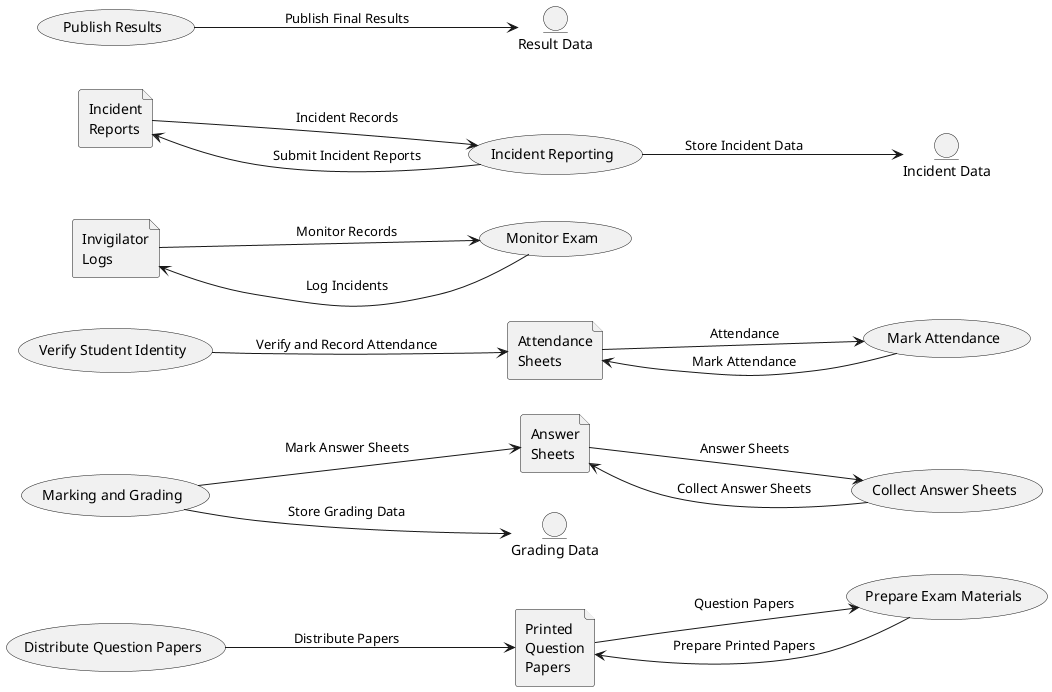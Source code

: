 @startuml

left to right direction
  file "Printed\nQuestion\nPapers" as A1
  file "Answer\nSheets" as A2
  file "Attendance\nSheets" as A3
  file "Invigilator\nLogs" as A4
  file "Incident\nReports" as A5

  entity "Grading Data" as GD
  entity "Result Data" as RD
  entity "Incident Data" as ID

  usecase "Prepare Exam Materials" as P1
  usecase "Distribute Question Papers" as P2
  usecase "Verify Student Identity" as P3
  usecase "Mark Attendance" as P4
  usecase "Monitor Exam" as P5
  usecase "Collect Answer Sheets" as P6
  usecase "Marking and Grading" as P7
  usecase "Publish Results" as P8
  usecase "Incident Reporting" as P9

  P1 --> A1 : "Prepare Printed Papers"
  P2 --> A1 : "Distribute Papers"
  P3 --> A3 : "Verify and Record Attendance"
  P4 --> A3 : "Mark Attendance"
  P5 --> A4 : "Log Incidents"
  P6 --> A2 : "Collect Answer Sheets"
  P7 --> A2 : "Mark Answer Sheets"
  P7 --> GD : "Store Grading Data"
  P8 --> RD : "Publish Final Results"
  P9 --> A5 : "Submit Incident Reports"
  P9 --> ID : "Store Incident Data"

  A1 --> P1 : "Question Papers"
  A2 --> P6 : "Answer Sheets"
  A3 --> P4 : "Attendance"
  A4 --> P5 : "Monitor Records"
  A5 --> P9 : "Incident Records"
  

@enduml
